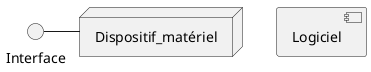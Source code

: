 @startuml
skinparam monochrome true
skinparam shadowing false
node "Dispositif_matériel"  
Interface -   Dispositif_matériel
[Logiciel]  

@enduml